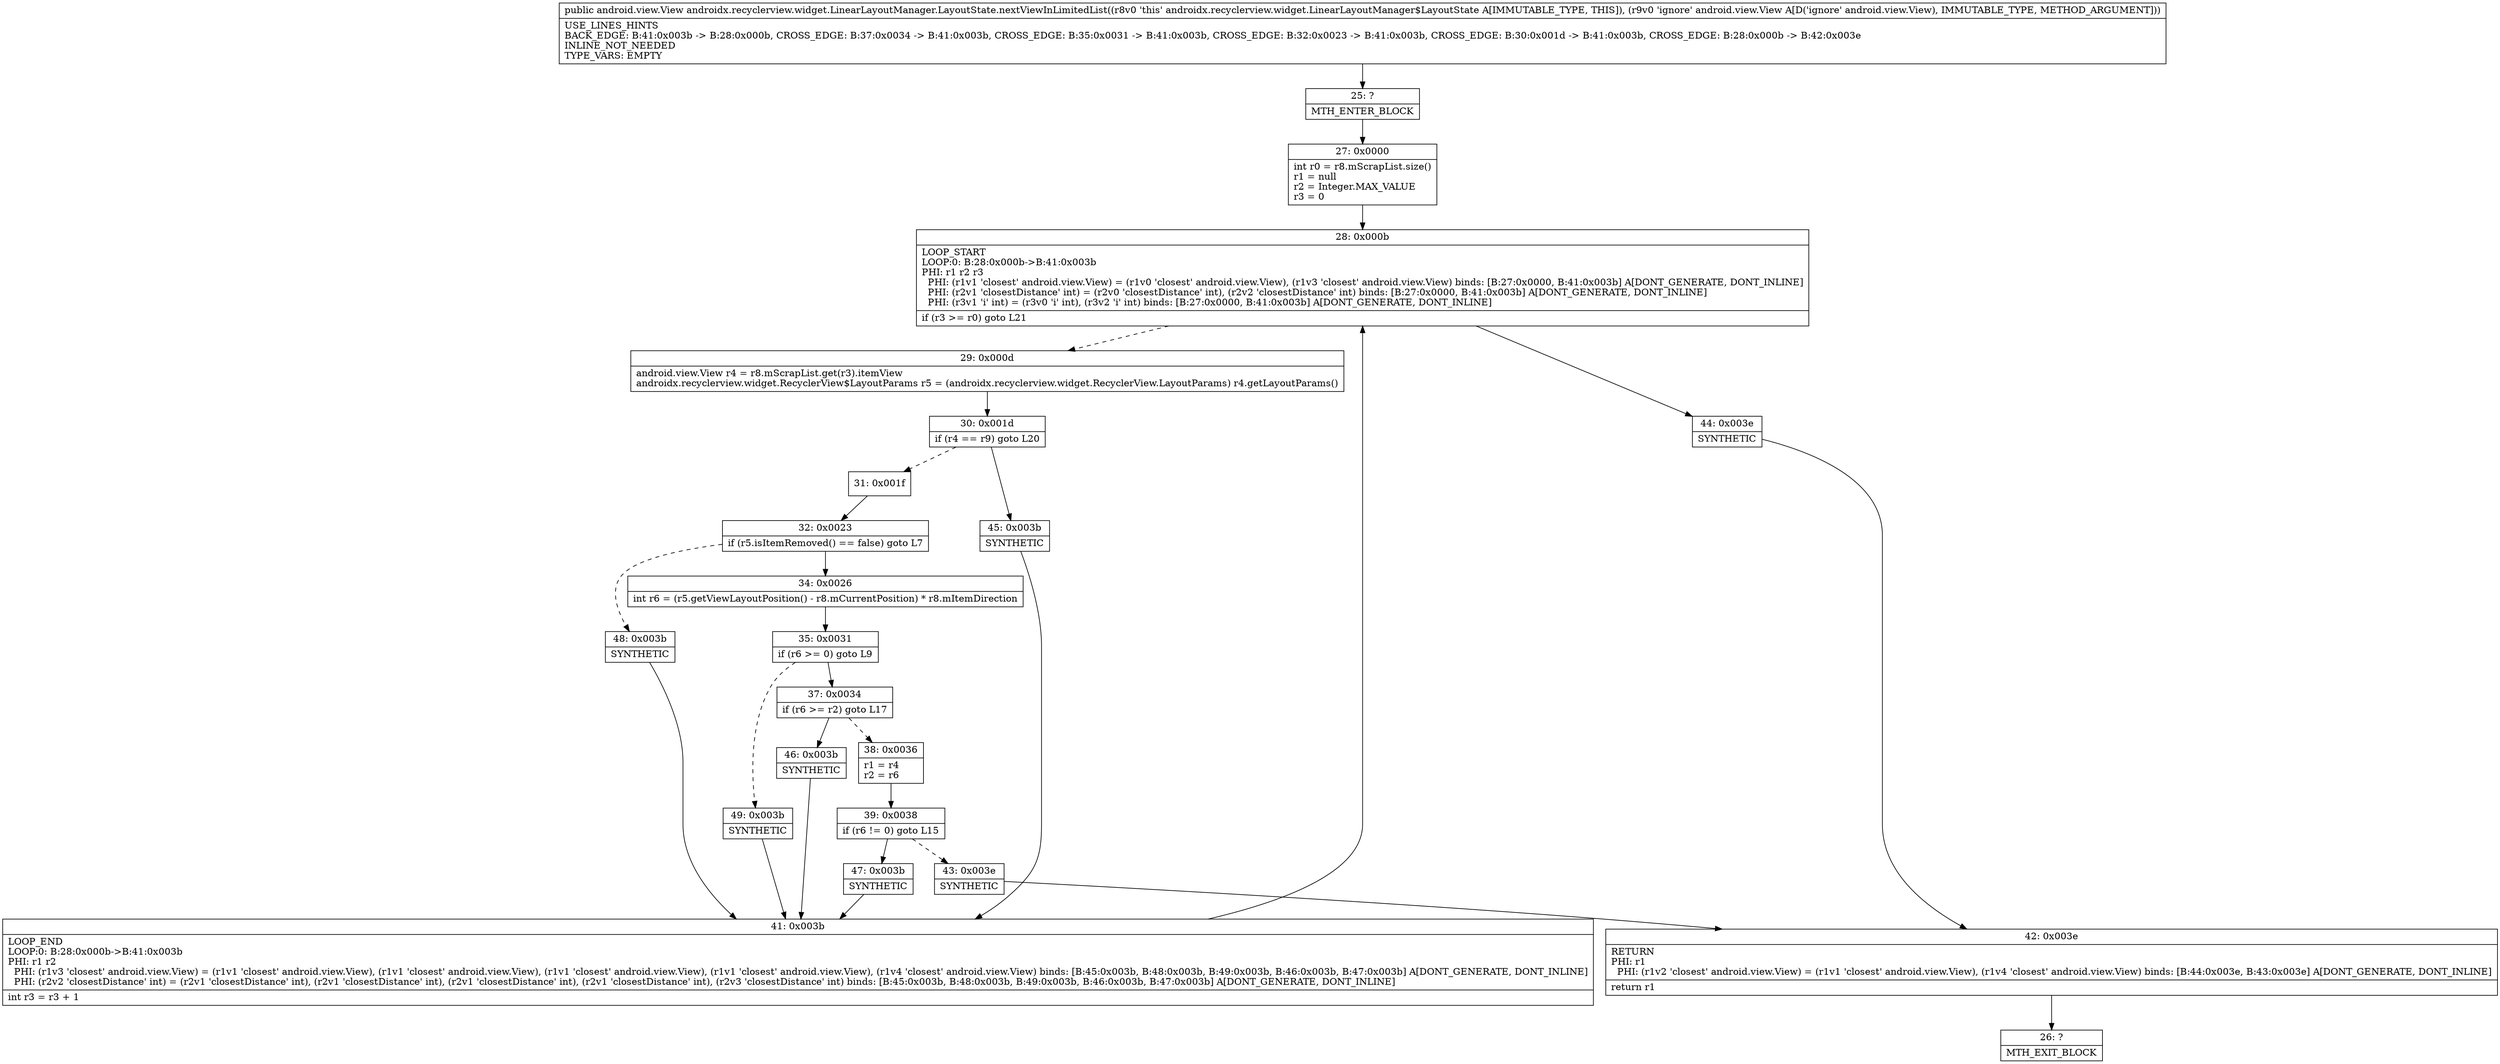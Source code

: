 digraph "CFG forandroidx.recyclerview.widget.LinearLayoutManager.LayoutState.nextViewInLimitedList(Landroid\/view\/View;)Landroid\/view\/View;" {
Node_25 [shape=record,label="{25\:\ ?|MTH_ENTER_BLOCK\l}"];
Node_27 [shape=record,label="{27\:\ 0x0000|int r0 = r8.mScrapList.size()\lr1 = null\lr2 = Integer.MAX_VALUE\lr3 = 0\l}"];
Node_28 [shape=record,label="{28\:\ 0x000b|LOOP_START\lLOOP:0: B:28:0x000b\-\>B:41:0x003b\lPHI: r1 r2 r3 \l  PHI: (r1v1 'closest' android.view.View) = (r1v0 'closest' android.view.View), (r1v3 'closest' android.view.View) binds: [B:27:0x0000, B:41:0x003b] A[DONT_GENERATE, DONT_INLINE]\l  PHI: (r2v1 'closestDistance' int) = (r2v0 'closestDistance' int), (r2v2 'closestDistance' int) binds: [B:27:0x0000, B:41:0x003b] A[DONT_GENERATE, DONT_INLINE]\l  PHI: (r3v1 'i' int) = (r3v0 'i' int), (r3v2 'i' int) binds: [B:27:0x0000, B:41:0x003b] A[DONT_GENERATE, DONT_INLINE]\l|if (r3 \>= r0) goto L21\l}"];
Node_29 [shape=record,label="{29\:\ 0x000d|android.view.View r4 = r8.mScrapList.get(r3).itemView\landroidx.recyclerview.widget.RecyclerView$LayoutParams r5 = (androidx.recyclerview.widget.RecyclerView.LayoutParams) r4.getLayoutParams()\l}"];
Node_30 [shape=record,label="{30\:\ 0x001d|if (r4 == r9) goto L20\l}"];
Node_31 [shape=record,label="{31\:\ 0x001f}"];
Node_32 [shape=record,label="{32\:\ 0x0023|if (r5.isItemRemoved() == false) goto L7\l}"];
Node_34 [shape=record,label="{34\:\ 0x0026|int r6 = (r5.getViewLayoutPosition() \- r8.mCurrentPosition) * r8.mItemDirection\l}"];
Node_35 [shape=record,label="{35\:\ 0x0031|if (r6 \>= 0) goto L9\l}"];
Node_37 [shape=record,label="{37\:\ 0x0034|if (r6 \>= r2) goto L17\l}"];
Node_38 [shape=record,label="{38\:\ 0x0036|r1 = r4\lr2 = r6\l}"];
Node_39 [shape=record,label="{39\:\ 0x0038|if (r6 != 0) goto L15\l}"];
Node_43 [shape=record,label="{43\:\ 0x003e|SYNTHETIC\l}"];
Node_42 [shape=record,label="{42\:\ 0x003e|RETURN\lPHI: r1 \l  PHI: (r1v2 'closest' android.view.View) = (r1v1 'closest' android.view.View), (r1v4 'closest' android.view.View) binds: [B:44:0x003e, B:43:0x003e] A[DONT_GENERATE, DONT_INLINE]\l|return r1\l}"];
Node_26 [shape=record,label="{26\:\ ?|MTH_EXIT_BLOCK\l}"];
Node_47 [shape=record,label="{47\:\ 0x003b|SYNTHETIC\l}"];
Node_41 [shape=record,label="{41\:\ 0x003b|LOOP_END\lLOOP:0: B:28:0x000b\-\>B:41:0x003b\lPHI: r1 r2 \l  PHI: (r1v3 'closest' android.view.View) = (r1v1 'closest' android.view.View), (r1v1 'closest' android.view.View), (r1v1 'closest' android.view.View), (r1v1 'closest' android.view.View), (r1v4 'closest' android.view.View) binds: [B:45:0x003b, B:48:0x003b, B:49:0x003b, B:46:0x003b, B:47:0x003b] A[DONT_GENERATE, DONT_INLINE]\l  PHI: (r2v2 'closestDistance' int) = (r2v1 'closestDistance' int), (r2v1 'closestDistance' int), (r2v1 'closestDistance' int), (r2v1 'closestDistance' int), (r2v3 'closestDistance' int) binds: [B:45:0x003b, B:48:0x003b, B:49:0x003b, B:46:0x003b, B:47:0x003b] A[DONT_GENERATE, DONT_INLINE]\l|int r3 = r3 + 1\l}"];
Node_46 [shape=record,label="{46\:\ 0x003b|SYNTHETIC\l}"];
Node_49 [shape=record,label="{49\:\ 0x003b|SYNTHETIC\l}"];
Node_48 [shape=record,label="{48\:\ 0x003b|SYNTHETIC\l}"];
Node_45 [shape=record,label="{45\:\ 0x003b|SYNTHETIC\l}"];
Node_44 [shape=record,label="{44\:\ 0x003e|SYNTHETIC\l}"];
MethodNode[shape=record,label="{public android.view.View androidx.recyclerview.widget.LinearLayoutManager.LayoutState.nextViewInLimitedList((r8v0 'this' androidx.recyclerview.widget.LinearLayoutManager$LayoutState A[IMMUTABLE_TYPE, THIS]), (r9v0 'ignore' android.view.View A[D('ignore' android.view.View), IMMUTABLE_TYPE, METHOD_ARGUMENT]))  | USE_LINES_HINTS\lBACK_EDGE: B:41:0x003b \-\> B:28:0x000b, CROSS_EDGE: B:37:0x0034 \-\> B:41:0x003b, CROSS_EDGE: B:35:0x0031 \-\> B:41:0x003b, CROSS_EDGE: B:32:0x0023 \-\> B:41:0x003b, CROSS_EDGE: B:30:0x001d \-\> B:41:0x003b, CROSS_EDGE: B:28:0x000b \-\> B:42:0x003e\lINLINE_NOT_NEEDED\lTYPE_VARS: EMPTY\l}"];
MethodNode -> Node_25;Node_25 -> Node_27;
Node_27 -> Node_28;
Node_28 -> Node_29[style=dashed];
Node_28 -> Node_44;
Node_29 -> Node_30;
Node_30 -> Node_31[style=dashed];
Node_30 -> Node_45;
Node_31 -> Node_32;
Node_32 -> Node_34;
Node_32 -> Node_48[style=dashed];
Node_34 -> Node_35;
Node_35 -> Node_37;
Node_35 -> Node_49[style=dashed];
Node_37 -> Node_38[style=dashed];
Node_37 -> Node_46;
Node_38 -> Node_39;
Node_39 -> Node_43[style=dashed];
Node_39 -> Node_47;
Node_43 -> Node_42;
Node_42 -> Node_26;
Node_47 -> Node_41;
Node_41 -> Node_28;
Node_46 -> Node_41;
Node_49 -> Node_41;
Node_48 -> Node_41;
Node_45 -> Node_41;
Node_44 -> Node_42;
}

